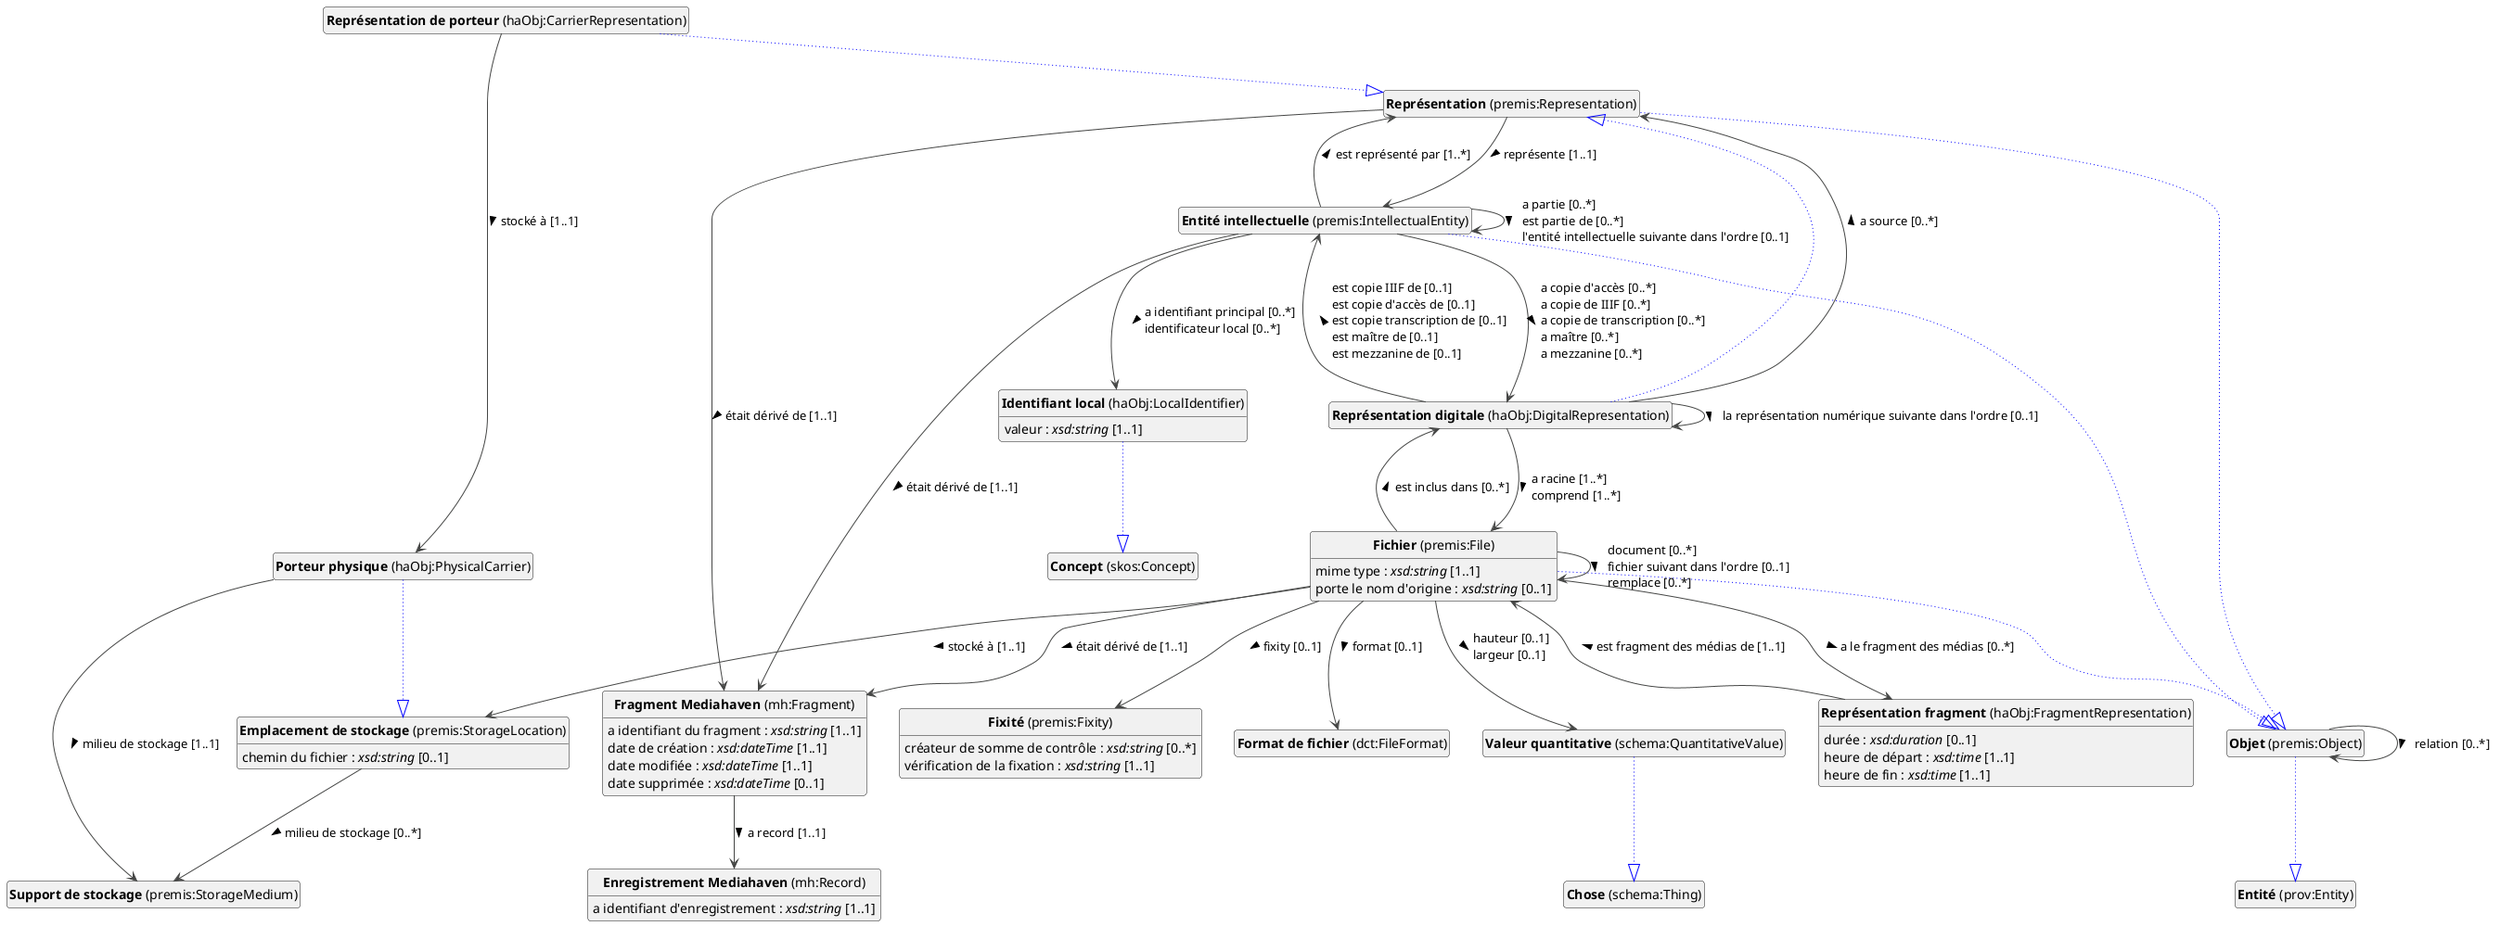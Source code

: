 @startuml
!theme vibrant
skinparam classFontSize 14
!define LIGHTORANGE
skinparam componentStyle uml2
skinparam wrapMessageWidth 1000
skinparam wrapWidth 1000
' skinparam ArrowColor #Maroon
' Remove shadows
skinparam shadowing false
'skinparam linetype polyline
skinparam ArrowMessageAlignment left
top to bottom direction


class "<b>Emplacement de stockage</b> (premis:StorageLocation)" as premis_StorageLocation [[#premis%3AStorageLocation]]
class "<b>Enregistrement Mediahaven</b> (mh:Record)" as mh_Record [[#mh%3ARecord]]
class "<b>Entité intellectuelle</b> (premis:IntellectualEntity)" as premis_IntellectualEntity [[#premis%3AIntellectualEntity]]
class "<b>Objet</b> (premis:Object)" as premis_Object [[#premis%3AObject]]
class "<b>Fichier</b> (premis:File)" as premis_File [[#premis%3AFile]]
class "<b>Objet</b> (premis:Object)" as premis_Object [[#premis%3AObject]]
class "<b>Fixité</b> (premis:Fixity)" as premis_Fixity [[#premis%3AFixity]]
class "<b>Format de fichier</b> (dct:FileFormat)" as dct_FileFormat [[#dct%3AFileFormat]]
class "<b>Fragment Mediahaven</b> (mh:Fragment)" as mh_Fragment [[#mh%3AFragment]]
class "<b>Identifiant local</b> (haObj:LocalIdentifier)" as haObj_LocalIdentifier [[#haObj%3ALocalIdentifier]]
class "<b>Concept</b> (skos:Concept)" as skos_Concept [[#skos%3AConcept]]
class "<b>Objet</b> (premis:Object)" as premis_Object [[#premis%3AObject]]
class "<b>Entité</b> (prov:Entity)" as prov_Entity [[#prov%3AEntity]]
class "<b>Porteur physique</b> (haObj:PhysicalCarrier)" as haObj_PhysicalCarrier [[#haObj%3APhysicalCarrier]]
class "<b>Emplacement de stockage</b> (premis:StorageLocation)" as premis_StorageLocation [[#premis%3AStorageLocation]]
class "<b>Représentation</b> (premis:Representation)" as premis_Representation [[#premis%3ARepresentation]]
class "<b>Objet</b> (premis:Object)" as premis_Object [[#premis%3AObject]]
class "<b>Représentation de porteur</b> (haObj:CarrierRepresentation)" as haObj_CarrierRepresentation [[#haObj%3ACarrierRepresentation]]
class "<b>Représentation</b> (premis:Representation)" as premis_Representation [[#premis%3ARepresentation]]
class "<b>Représentation digitale</b> (haObj:DigitalRepresentation)" as haObj_DigitalRepresentation [[#haObj%3ADigitalRepresentation]]
class "<b>Représentation</b> (premis:Representation)" as premis_Representation [[#premis%3ARepresentation]]
class "<b>Représentation fragment</b> (haObj:FragmentRepresentation)" as haObj_FragmentRepresentation [[#haObj%3AFragmentRepresentation]]
class "<b>Support de stockage</b> (premis:StorageMedium)" as premis_StorageMedium [[#premis%3AStorageMedium]]
class "<b>Valeur quantitative</b> (schema:QuantitativeValue)" as schema_QuantitativeValue [[../../description/fr#schema%3AQuantitativeValue]]
class "<b>Chose</b> (schema:Thing)" as schema_Thing [[#schema%3AThing]]


premis_StorageLocation : chemin du fichier : <i>xsd:string</i> [0..1]
premis_StorageLocation --> premis_StorageMedium :milieu de stockage [0..*]  > 



mh_Record : a identifiant d'enregistrement : <i>xsd:string</i> [1..1]


premis_IntellectualEntity --|> premis_Object #blue;line.dotted;text:blue

premis_IntellectualEntity --> haObj_DigitalRepresentation :a copie d'accès [0..*]  \la copie de IIIF [0..*]  \la copie de transcription [0..*]  \la maître [0..*]  \la mezzanine [0..*]  > 
premis_IntellectualEntity --> haObj_LocalIdentifier :a identifiant principal [0..*]  \lidentificateur local [0..*]  > 
premis_IntellectualEntity --> mh_Fragment :était dérivé de [1..1]  > 
premis_IntellectualEntity --> premis_IntellectualEntity :a partie [0..*]  \lest partie de [0..*]  \ll'entité intellectuelle suivante dans l'ordre [0..1]  > 
premis_IntellectualEntity --> premis_Representation :est représenté par [1..*]  > 

premis_File --|> premis_Object #blue;line.dotted;text:blue

premis_File : a une taille (du fichier) : <i>xsd:nonNegativeInteger</i> [1..1]
premis_File : mime type : <i>xsd:string</i> [1..1]
premis_File : porte le nom d'origine : <i>xsd:string</i> [0..1]
premis_File --> dct_FileFormat :format [0..1]  > 
premis_File --> haObj_DigitalRepresentation :est inclus dans [0..*]  > 
premis_File --> haObj_FragmentRepresentation :a le fragment des médias [0..*]  > 
premis_File --> mh_Fragment :était dérivé de [1..1]  > 
premis_File --> premis_File :document [0..*]  \lfichier suivant dans l'ordre [0..1]  \lremplace [0..*]  > 
premis_File --> premis_Fixity :fixity [0..1]  > 
premis_File --> premis_StorageLocation :stocké à [1..1]  > 
premis_File --> schema_QuantitativeValue :hauteur [0..1]  \llargeur [0..1]  > 




premis_Fixity : créateur de somme de contrôle : <i>xsd:string</i> [0..*]
premis_Fixity : vérification de la fixation : <i>xsd:string</i> [1..1]





mh_Fragment : a identifiant du fragment : <i>xsd:string</i> [1..1]
mh_Fragment : date de création : <i>xsd:dateTime</i> [1..1]
mh_Fragment : date modifiée : <i>xsd:dateTime</i> [1..1]
mh_Fragment : date supprimée : <i>xsd:dateTime</i> [0..1]
mh_Fragment --> mh_Record :a record [1..1]  > 



haObj_LocalIdentifier --|> skos_Concept #blue;line.dotted;text:blue

haObj_LocalIdentifier : valeur : <i>xsd:string</i> [1..1]


premis_Object --|> prov_Entity #blue;line.dotted;text:blue

premis_Object --> premis_Object :relation [0..*]  > 

haObj_PhysicalCarrier --|> premis_StorageLocation #blue;line.dotted;text:blue

haObj_PhysicalCarrier --> premis_StorageMedium :milieu de stockage [1..1]  > 

premis_Representation --|> premis_Object #blue;line.dotted;text:blue

premis_Representation --> mh_Fragment :était dérivé de [1..1]  > 
premis_Representation --> premis_IntellectualEntity :représente [1..1]  > 

haObj_CarrierRepresentation --|> premis_Representation #blue;line.dotted;text:blue

haObj_CarrierRepresentation --> haObj_PhysicalCarrier :stocké à [1..1]  > 

haObj_DigitalRepresentation --|> premis_Representation #blue;line.dotted;text:blue

haObj_DigitalRepresentation --> haObj_DigitalRepresentation :la représentation numérique suivante dans l'ordre [0..1]  > 
haObj_DigitalRepresentation --> premis_File :a racine [1..*]  \lcomprend [1..*]  > 
haObj_DigitalRepresentation --> premis_IntellectualEntity :est copie IIIF de [0..1]  \lest copie d'accès de [0..1]  \lest copie transcription de [0..1]  \lest maître de [0..1]  \lest mezzanine de [0..1]  > 
haObj_DigitalRepresentation --> premis_Representation :a source [0..*]  > 


haObj_FragmentRepresentation : durée : <i>xsd:duration</i> [0..1]
haObj_FragmentRepresentation : heure de départ : <i>xsd:time</i> [1..1]
haObj_FragmentRepresentation : heure de fin : <i>xsd:time</i> [1..1]
haObj_FragmentRepresentation --> premis_File :est fragment des médias de [1..1]  > 





schema_QuantitativeValue --|> schema_Thing #blue;line.dotted;text:blue



hide circle
hide methods
hide empty members
@enduml


